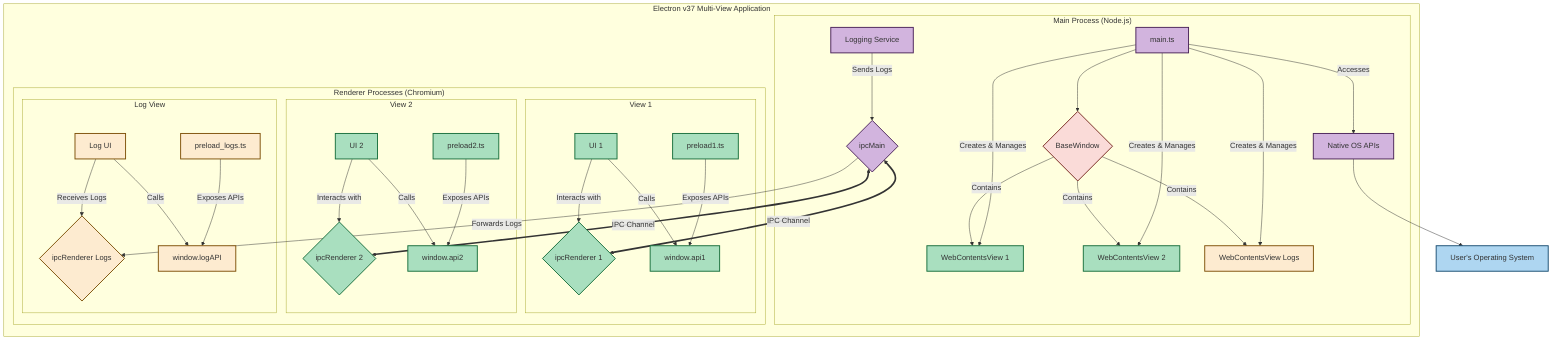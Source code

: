flowchart TD
    subgraph "Electron v37 Multi-View Application"
        direction LR

        subgraph "Main Process (Node.js)"
            direction TB
            A[main.ts] --> B{BaseWindow};
            A -- Creates & Manages --> C1[WebContentsView 1];
            A -- Creates & Manages --> C2[WebContentsView 2];
            A -- Creates & Manages --> C_LOG[WebContentsView Logs];
            
            LS[Logging Service] -- Sends Logs --> D{ipcMain};
            A -- Accesses --> E[Native OS APIs];

            B -- Contains --> C1;
            B -- Contains --> C2;
            B -- Contains --> C_LOG;
        end

        subgraph "Renderer Processes (Chromium)"
            direction TB
            subgraph "View 1"
                F1[UI 1] -- Interacts with --> G1{ipcRenderer 1};
                P1[preload1.ts] -- Exposes APIs --> H1[window.api1];
                F1 -- Calls --> H1;
            end
            subgraph "View 2"
                F2[UI 2] -- Interacts with --> G2{ipcRenderer 2};
                P2[preload2.ts] -- Exposes APIs --> H2[window.api2];
                F2 -- Calls --> H2;
            end
            subgraph "Log View"
                F_LOG[Log UI] -- Receives Logs --> G_LOG{ipcRenderer Logs};
                P_LOG[preload_logs.ts] -- Exposes APIs --> H_LOG[window.logAPI];
                F_LOG -- Calls --> H_LOG;
            end
        end

        D -- Forwards Logs --> G_LOG;
        D <== IPC Channel ==> G1;
        D <== IPC Channel ==> G2;
    end

    E --> I[User's Operating System];

    classDef main fill:#D2B4DE,stroke:#4A235A,stroke-width:2px;
    classDef renderer fill:#A9DFBF,stroke:#196F3D,stroke-width:2px;
    classDef os fill:#AED6F1,stroke:#1B4F72,stroke-width:2px;
    classDef window fill:#FADBD8,stroke:#78281F,stroke-width:2px;
    classDef logview fill:#FDEBD0,stroke:#7E5109,stroke-width:2px;

    class A,D,E,LS main;
    class B window;
    class C1,C2,F1,G1,P1,H1,F2,G2,P2,H2 renderer;
    class C_LOG,F_LOG,G_LOG,P_LOG,H_LOG logview;
    class I os;
